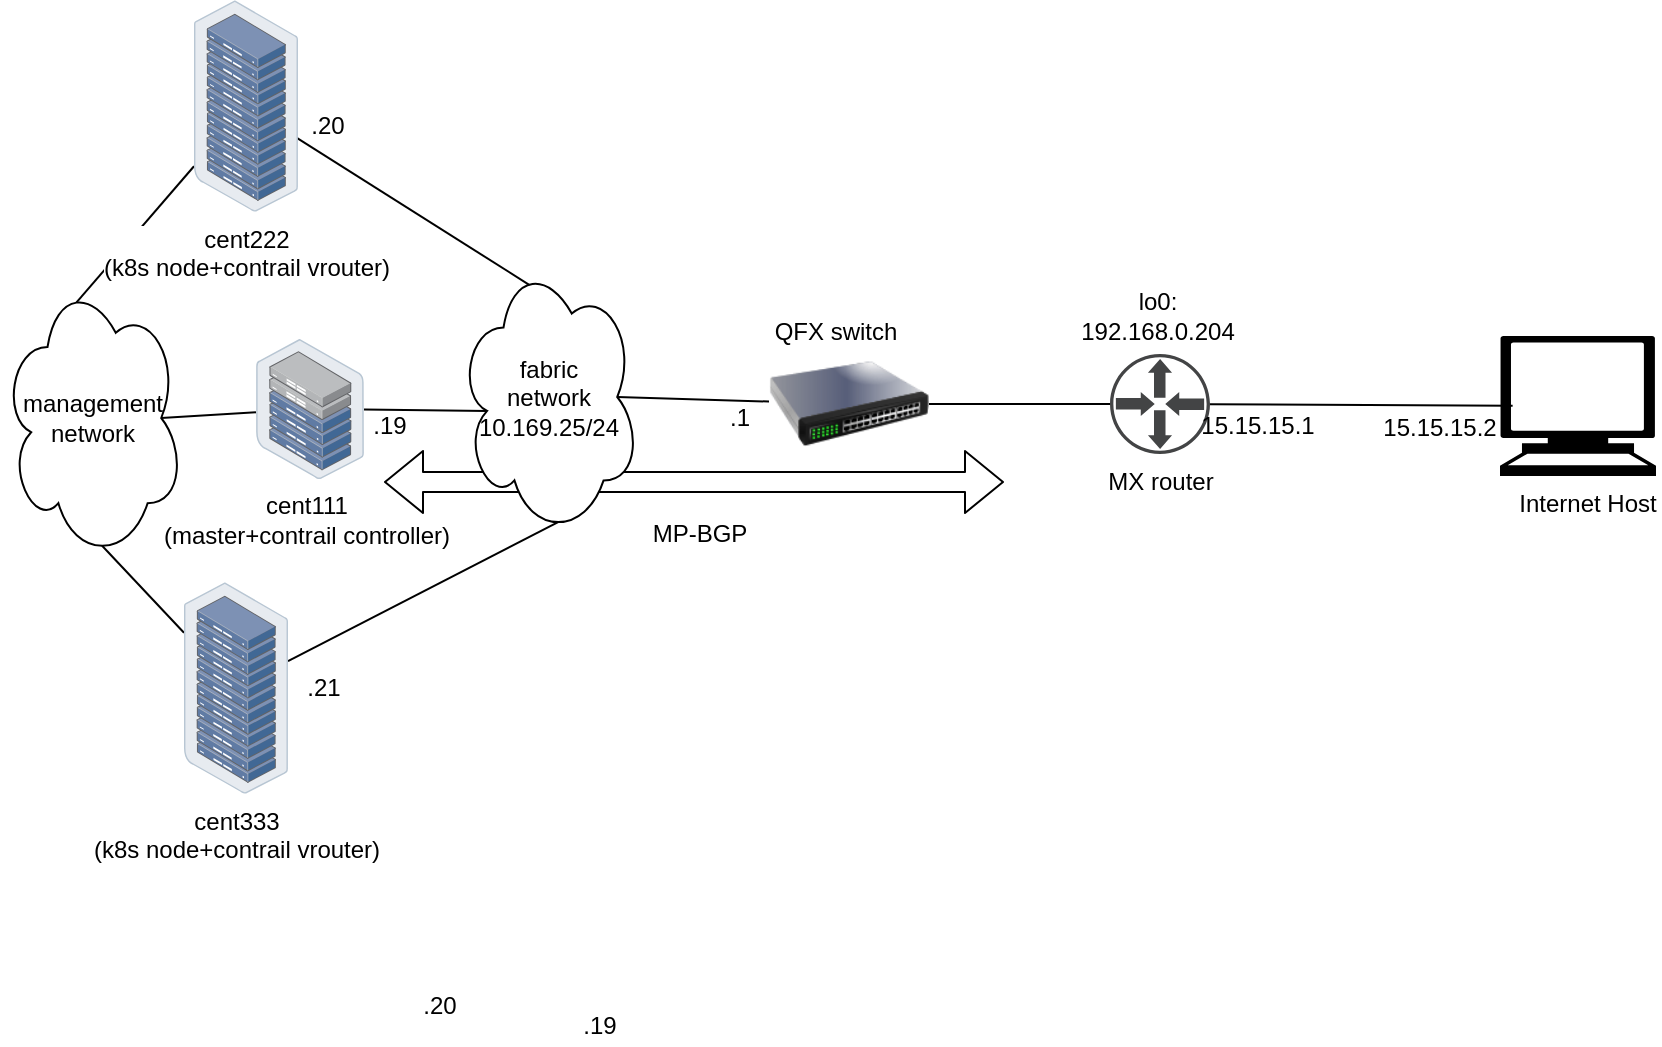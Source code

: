 <mxfile version="10.8.3" type="device"><diagram id="UR99uhJ07vgzcy22e4r4" name="Page-1"><mxGraphModel dx="1162" dy="596" grid="0" gridSize="10" guides="1" tooltips="1" connect="1" arrows="1" fold="1" page="1" pageScale="1" pageWidth="850" pageHeight="1100" math="0" shadow="0"><root><mxCell id="0"/><mxCell id="1" parent="0"/><mxCell id="n4Pi40cuhcA4djitd8lm-1" value="MX router" style="pointerEvents=1;shadow=0;dashed=0;html=1;strokeColor=none;fillColor=#434445;aspect=fixed;labelPosition=center;verticalLabelPosition=bottom;verticalAlign=top;align=center;outlineConnect=0;shape=mxgraph.vvd.physical_upstream_router;" vertex="1" parent="1"><mxGeometry x="555" y="239" width="50" height="50" as="geometry"/></mxCell><mxCell id="n4Pi40cuhcA4djitd8lm-8" value="" style="image;html=1;labelBackgroundColor=#ffffff;image=img/lib/clip_art/networking/Switch_128x128.png" vertex="1" parent="1"><mxGeometry x="384.5" y="224" width="80" height="80" as="geometry"/></mxCell><mxCell id="n4Pi40cuhcA4djitd8lm-9" value="" style="shape=mxgraph.signs.tech.computer;html=1;fillColor=#000000;strokeColor=none;verticalLabelPosition=bottom;verticalAlign=top;align=center;" vertex="1" parent="1"><mxGeometry x="750" y="230" width="78" height="70" as="geometry"/></mxCell><mxCell id="n4Pi40cuhcA4djitd8lm-13" style="edgeStyle=none;rounded=0;orthogonalLoop=1;jettySize=auto;html=1;exitX=0.4;exitY=0.1;exitDx=0;exitDy=0;exitPerimeter=0;endArrow=none;endFill=0;" edge="1" parent="1" source="n4Pi40cuhcA4djitd8lm-10" target="n4Pi40cuhcA4djitd8lm-37"><mxGeometry relative="1" as="geometry"><mxPoint x="99.667" y="134.833" as="targetPoint"/></mxGeometry></mxCell><mxCell id="n4Pi40cuhcA4djitd8lm-10" value="management&lt;br&gt;network&lt;br&gt;" style="ellipse;shape=cloud;whiteSpace=wrap;html=1;" vertex="1" parent="1"><mxGeometry x="1" y="200" width="91" height="142" as="geometry"/></mxCell><mxCell id="n4Pi40cuhcA4djitd8lm-15" style="edgeStyle=none;rounded=0;orthogonalLoop=1;jettySize=auto;html=1;exitX=0.875;exitY=0.5;exitDx=0;exitDy=0;exitPerimeter=0;endArrow=none;endFill=0;" edge="1" parent="1" source="n4Pi40cuhcA4djitd8lm-10" target="n4Pi40cuhcA4djitd8lm-39"><mxGeometry relative="1" as="geometry"><mxPoint x="76.333" y="259" as="sourcePoint"/><mxPoint x="137.0" y="265" as="targetPoint"/></mxGeometry></mxCell><mxCell id="n4Pi40cuhcA4djitd8lm-16" style="edgeStyle=none;rounded=0;orthogonalLoop=1;jettySize=auto;html=1;exitX=0.55;exitY=0.95;exitDx=0;exitDy=0;exitPerimeter=0;endArrow=none;endFill=0;" edge="1" parent="1" source="n4Pi40cuhcA4djitd8lm-10" target="n4Pi40cuhcA4djitd8lm-38"><mxGeometry relative="1" as="geometry"><mxPoint x="48.833" y="385.667" as="sourcePoint"/><mxPoint x="97.167" y="414.833" as="targetPoint"/></mxGeometry></mxCell><mxCell id="n4Pi40cuhcA4djitd8lm-17" style="edgeStyle=none;rounded=0;orthogonalLoop=1;jettySize=auto;html=1;endArrow=none;endFill=0;entryX=0.16;entryY=0.55;entryDx=0;entryDy=0;entryPerimeter=0;" edge="1" parent="1" source="n4Pi40cuhcA4djitd8lm-39" target="n4Pi40cuhcA4djitd8lm-44"><mxGeometry relative="1" as="geometry"><mxPoint x="187.167" y="264.833" as="sourcePoint"/><mxPoint x="144.667" y="424.833" as="targetPoint"/></mxGeometry></mxCell><mxCell id="n4Pi40cuhcA4djitd8lm-18" style="edgeStyle=none;rounded=0;orthogonalLoop=1;jettySize=auto;html=1;exitX=0.981;exitY=0.648;exitDx=0;exitDy=0;endArrow=none;endFill=0;exitPerimeter=0;entryX=0.4;entryY=0.1;entryDx=0;entryDy=0;entryPerimeter=0;" edge="1" parent="1" source="n4Pi40cuhcA4djitd8lm-37" target="n4Pi40cuhcA4djitd8lm-44"><mxGeometry relative="1" as="geometry"><mxPoint x="148.833" y="121.5" as="sourcePoint"/><mxPoint x="280.007" y="283.194" as="targetPoint"/></mxGeometry></mxCell><mxCell id="n4Pi40cuhcA4djitd8lm-19" style="edgeStyle=none;rounded=0;orthogonalLoop=1;jettySize=auto;html=1;endArrow=none;endFill=0;entryX=0.55;entryY=0.95;entryDx=0;entryDy=0;entryPerimeter=0;" edge="1" parent="1" source="n4Pi40cuhcA4djitd8lm-38" target="n4Pi40cuhcA4djitd8lm-44"><mxGeometry relative="1" as="geometry"><mxPoint x="147.167" y="414.833" as="sourcePoint"/><mxPoint x="319.667" y="248.167" as="targetPoint"/></mxGeometry></mxCell><mxCell id="n4Pi40cuhcA4djitd8lm-21" style="edgeStyle=none;rounded=0;orthogonalLoop=1;jettySize=auto;html=1;endArrow=none;endFill=0;" edge="1" parent="1" source="n4Pi40cuhcA4djitd8lm-8" target="n4Pi40cuhcA4djitd8lm-1"><mxGeometry relative="1" as="geometry"><mxPoint x="379.985" y="281.451" as="sourcePoint"/><mxPoint x="449.667" y="279.833" as="targetPoint"/></mxGeometry></mxCell><mxCell id="n4Pi40cuhcA4djitd8lm-22" style="edgeStyle=none;rounded=0;orthogonalLoop=1;jettySize=auto;html=1;endArrow=none;endFill=0;entryX=0.081;entryY=0.498;entryDx=0;entryDy=0;entryPerimeter=0;" edge="1" parent="1" source="n4Pi40cuhcA4djitd8lm-1" target="n4Pi40cuhcA4djitd8lm-9"><mxGeometry relative="1" as="geometry"><mxPoint x="640" y="265" as="sourcePoint"/><mxPoint x="590" y="276" as="targetPoint"/></mxGeometry></mxCell><mxCell id="n4Pi40cuhcA4djitd8lm-24" value=".20&lt;br&gt;" style="text;html=1;strokeColor=none;fillColor=none;align=center;verticalAlign=middle;whiteSpace=wrap;rounded=0;" vertex="1" parent="1"><mxGeometry x="144" y="115" width="40" height="20" as="geometry"/></mxCell><mxCell id="n4Pi40cuhcA4djitd8lm-25" value=".19&lt;br&gt;" style="text;html=1;strokeColor=none;fillColor=none;align=center;verticalAlign=middle;whiteSpace=wrap;rounded=0;" vertex="1" parent="1"><mxGeometry x="175" y="265" width="40" height="20" as="geometry"/></mxCell><mxCell id="n4Pi40cuhcA4djitd8lm-26" value=".21&lt;br&gt;" style="text;html=1;strokeColor=none;fillColor=none;align=center;verticalAlign=middle;whiteSpace=wrap;rounded=0;" vertex="1" parent="1"><mxGeometry x="142" y="396" width="40" height="20" as="geometry"/></mxCell><mxCell id="n4Pi40cuhcA4djitd8lm-29" value=".1&lt;br&gt;" style="text;html=1;strokeColor=none;fillColor=none;align=center;verticalAlign=middle;whiteSpace=wrap;rounded=0;" vertex="1" parent="1"><mxGeometry x="350" y="261" width="40" height="20" as="geometry"/></mxCell><mxCell id="n4Pi40cuhcA4djitd8lm-30" value="lo0: 192.168.0.204&lt;br&gt;" style="text;html=1;strokeColor=none;fillColor=none;align=center;verticalAlign=middle;whiteSpace=wrap;rounded=0;" vertex="1" parent="1"><mxGeometry x="559" y="210" width="40" height="20" as="geometry"/></mxCell><mxCell id="n4Pi40cuhcA4djitd8lm-31" value="15.15.15.1" style="text;html=1;strokeColor=none;fillColor=none;align=center;verticalAlign=middle;whiteSpace=wrap;rounded=0;" vertex="1" parent="1"><mxGeometry x="609" y="265" width="40" height="20" as="geometry"/></mxCell><mxCell id="n4Pi40cuhcA4djitd8lm-32" value="15.15.15.2" style="text;html=1;strokeColor=none;fillColor=none;align=center;verticalAlign=middle;whiteSpace=wrap;rounded=0;" vertex="1" parent="1"><mxGeometry x="700" y="266" width="40" height="20" as="geometry"/></mxCell><mxCell id="n4Pi40cuhcA4djitd8lm-35" value="" style="shape=flexArrow;endArrow=classic;startArrow=classic;html=1;fillColor=#ffffff;" edge="1" parent="1"><mxGeometry width="50" height="50" relative="1" as="geometry"><mxPoint x="192" y="303" as="sourcePoint"/><mxPoint x="502" y="303" as="targetPoint"/><Array as="points"/></mxGeometry></mxCell><mxCell id="n4Pi40cuhcA4djitd8lm-36" value="MP-BGP" style="text;html=1;strokeColor=none;fillColor=none;align=center;verticalAlign=middle;whiteSpace=wrap;rounded=0;" vertex="1" parent="1"><mxGeometry x="320" y="319" width="60" height="20" as="geometry"/></mxCell><mxCell id="n4Pi40cuhcA4djitd8lm-37" value="cent222&lt;br&gt;(k8s node+contrail vrouter)&lt;br&gt;" style="points=[];aspect=fixed;html=1;align=center;shadow=0;dashed=0;image;image=img/lib/allied_telesis/storage/Datacenter_Server_Rack.svg;" vertex="1" parent="1"><mxGeometry x="97" y="62" width="52" height="106" as="geometry"/></mxCell><mxCell id="n4Pi40cuhcA4djitd8lm-38" value="cent333&lt;br&gt;(k8s node+contrail vrouter)&lt;br&gt;" style="points=[];aspect=fixed;html=1;align=center;shadow=0;dashed=0;image;image=img/lib/allied_telesis/storage/Datacenter_Server_Rack.svg;" vertex="1" parent="1"><mxGeometry x="92" y="353" width="52" height="106" as="geometry"/></mxCell><mxCell id="n4Pi40cuhcA4djitd8lm-39" value="" style="points=[];aspect=fixed;html=1;align=center;shadow=0;dashed=0;image;image=img/lib/allied_telesis/storage/Datacenter_Server_Half_Rack_ToR.svg;" vertex="1" parent="1"><mxGeometry x="128" y="231.5" width="54" height="70" as="geometry"/></mxCell><mxCell id="n4Pi40cuhcA4djitd8lm-40" value=".20&lt;br&gt;" style="text;html=1;strokeColor=none;fillColor=none;align=center;verticalAlign=middle;whiteSpace=wrap;rounded=0;" vertex="1" parent="1"><mxGeometry x="199.5" y="554.5" width="40" height="20" as="geometry"/></mxCell><mxCell id="n4Pi40cuhcA4djitd8lm-41" value=".19&lt;br&gt;" style="text;html=1;strokeColor=none;fillColor=none;align=center;verticalAlign=middle;whiteSpace=wrap;rounded=0;" vertex="1" parent="1"><mxGeometry x="280" y="564.5" width="40" height="20" as="geometry"/></mxCell><mxCell id="n4Pi40cuhcA4djitd8lm-44" value="fabric&lt;br&gt;network&lt;br&gt;10.169.25/24&lt;br&gt;" style="ellipse;shape=cloud;whiteSpace=wrap;html=1;" vertex="1" parent="1"><mxGeometry x="229" y="191" width="91" height="139" as="geometry"/></mxCell><mxCell id="n4Pi40cuhcA4djitd8lm-45" style="edgeStyle=none;rounded=0;orthogonalLoop=1;jettySize=auto;html=1;endArrow=none;endFill=0;entryX=0.875;entryY=0.5;entryDx=0;entryDy=0;entryPerimeter=0;" edge="1" parent="1" source="n4Pi40cuhcA4djitd8lm-8" target="n4Pi40cuhcA4djitd8lm-44"><mxGeometry relative="1" as="geometry"><mxPoint x="192" y="276.5" as="sourcePoint"/><mxPoint x="253.833" y="276.5" as="targetPoint"/></mxGeometry></mxCell><mxCell id="n4Pi40cuhcA4djitd8lm-47" value="QFX switch&lt;br&gt;" style="text;html=1;strokeColor=none;fillColor=none;align=center;verticalAlign=middle;whiteSpace=wrap;rounded=0;" vertex="1" parent="1"><mxGeometry x="382" y="218" width="72" height="20" as="geometry"/></mxCell><mxCell id="n4Pi40cuhcA4djitd8lm-50" value="Internet Host&lt;br&gt;" style="text;html=1;strokeColor=none;fillColor=none;align=center;verticalAlign=middle;whiteSpace=wrap;rounded=0;" vertex="1" parent="1"><mxGeometry x="758" y="304" width="72" height="20" as="geometry"/></mxCell><mxCell id="n4Pi40cuhcA4djitd8lm-52" value="cent111&lt;br&gt;(master+contrail controller)&lt;br&gt;" style="text;html=1;strokeColor=none;fillColor=none;align=center;verticalAlign=middle;whiteSpace=wrap;rounded=0;" vertex="1" parent="1"><mxGeometry x="42.5" y="311.5" width="221" height="20" as="geometry"/></mxCell></root></mxGraphModel></diagram></mxfile>